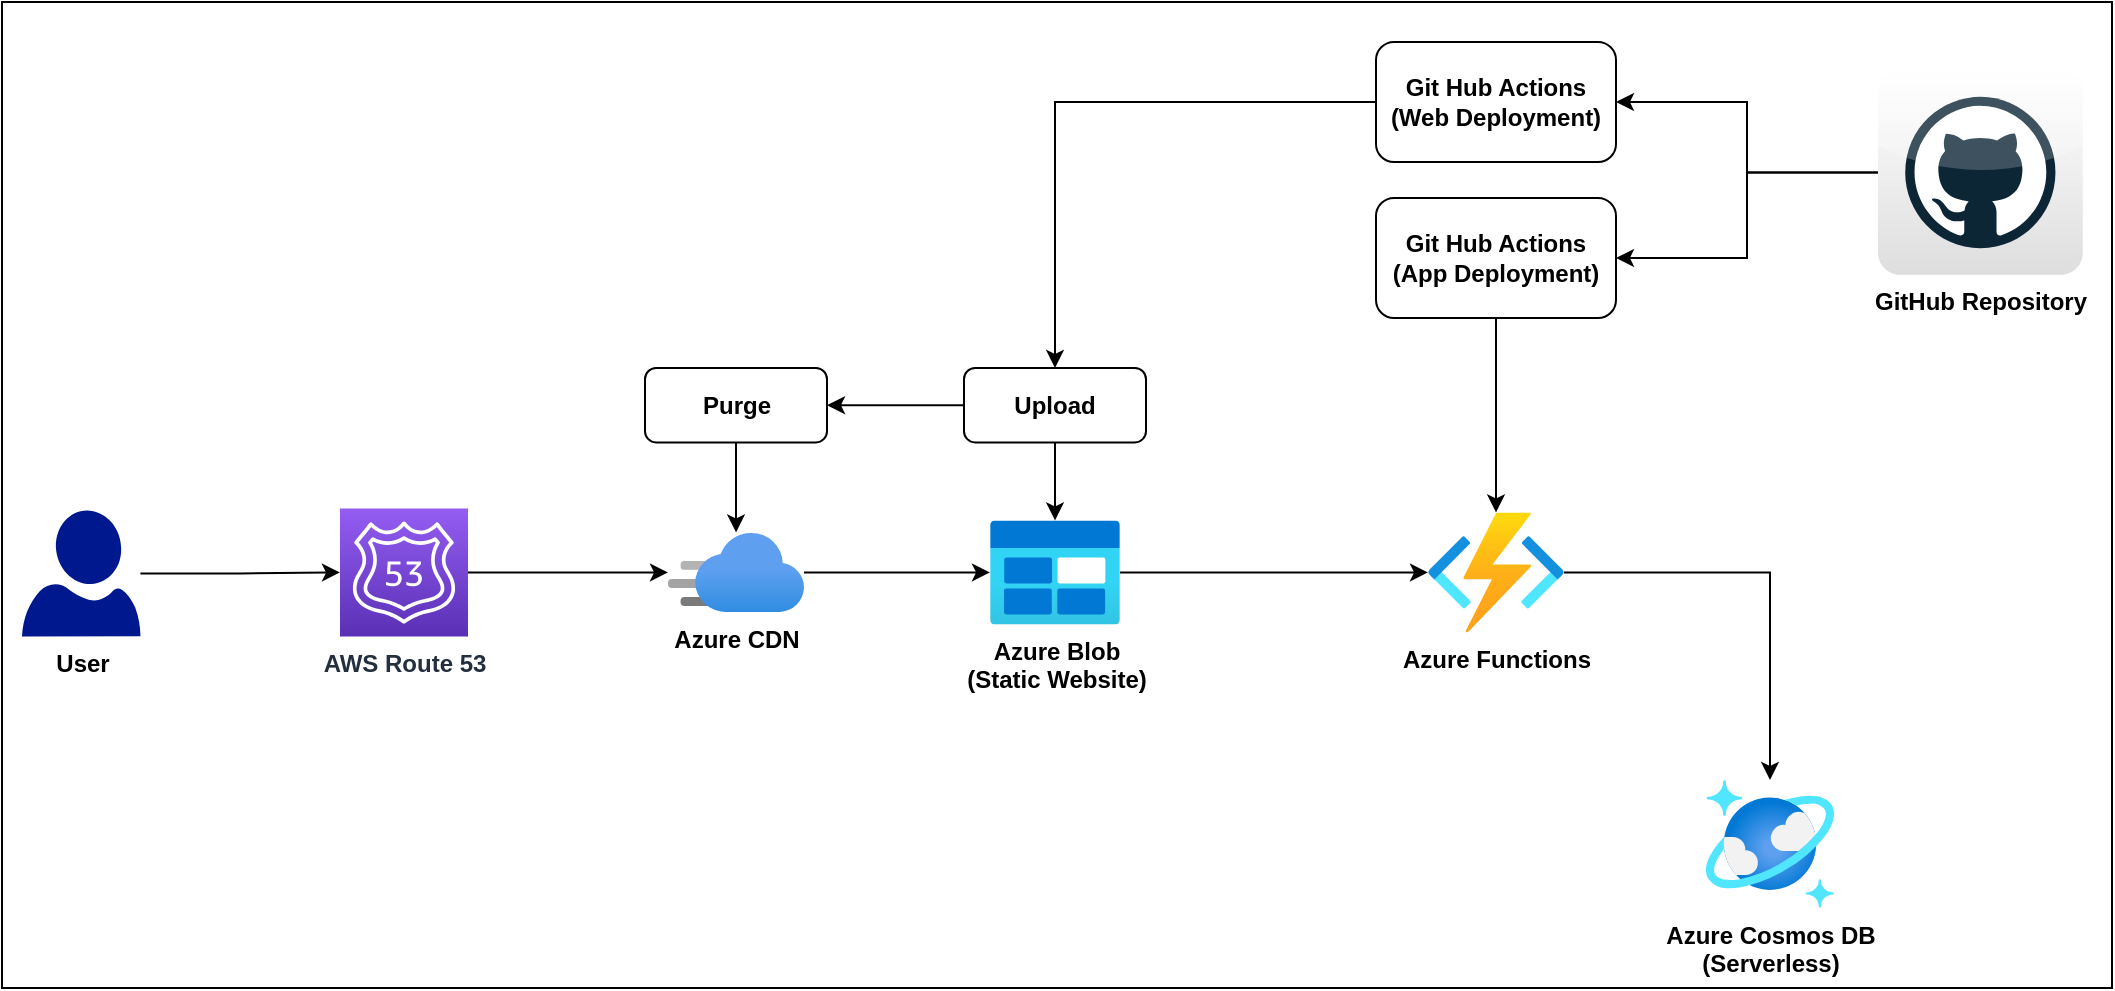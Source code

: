 <mxfile version="14.6.0" type="device"><diagram id="8DMIW5S09cOV9WylQCyK" name="Page-1"><mxGraphModel dx="1822" dy="737" grid="0" gridSize="10" guides="1" tooltips="1" connect="1" arrows="1" fold="1" page="0" pageScale="1" pageWidth="850" pageHeight="1100" math="0" shadow="0"><root><mxCell id="0"/><mxCell id="1" parent="0"/><mxCell id="9lUDA8o20nKfaAv1gqz3-32" value="" style="rounded=0;whiteSpace=wrap;html=1;" vertex="1" parent="1"><mxGeometry x="-208" y="100" width="1055" height="493" as="geometry"/></mxCell><mxCell id="9lUDA8o20nKfaAv1gqz3-8" style="edgeStyle=orthogonalEdgeStyle;rounded=0;orthogonalLoop=1;jettySize=auto;html=1;fontStyle=1;startArrow=none;startFill=0;" edge="1" parent="1" source="9lUDA8o20nKfaAv1gqz3-2" target="9lUDA8o20nKfaAv1gqz3-5"><mxGeometry relative="1" as="geometry"/></mxCell><mxCell id="9lUDA8o20nKfaAv1gqz3-2" value="Azure CDN" style="aspect=fixed;html=1;points=[];align=center;image;fontSize=12;image=img/lib/azure2/app_services/CDN_Profiles.svg;fontStyle=1" vertex="1" parent="1"><mxGeometry x="125" y="365.2" width="68" height="40" as="geometry"/></mxCell><mxCell id="9lUDA8o20nKfaAv1gqz3-25" style="edgeStyle=orthogonalEdgeStyle;rounded=0;orthogonalLoop=1;jettySize=auto;html=1;startArrow=none;startFill=0;" edge="1" parent="1" source="9lUDA8o20nKfaAv1gqz3-3" target="9lUDA8o20nKfaAv1gqz3-4"><mxGeometry relative="1" as="geometry"/></mxCell><mxCell id="9lUDA8o20nKfaAv1gqz3-3" value="Azure Functions" style="aspect=fixed;html=1;points=[];align=center;image;fontSize=12;image=img/lib/azure2/compute/Function_Apps.svg;fontStyle=1" vertex="1" parent="1"><mxGeometry x="505" y="355.2" width="68" height="60" as="geometry"/></mxCell><mxCell id="9lUDA8o20nKfaAv1gqz3-4" value="Azure Cosmos DB &lt;br&gt;(Serverless)" style="aspect=fixed;html=1;points=[];align=center;image;fontSize=12;image=img/lib/azure2/databases/Azure_Cosmos_DB.svg;fontStyle=1" vertex="1" parent="1"><mxGeometry x="644" y="489" width="64" height="64" as="geometry"/></mxCell><mxCell id="9lUDA8o20nKfaAv1gqz3-24" style="edgeStyle=orthogonalEdgeStyle;rounded=0;orthogonalLoop=1;jettySize=auto;html=1;startArrow=none;startFill=0;" edge="1" parent="1" source="9lUDA8o20nKfaAv1gqz3-5" target="9lUDA8o20nKfaAv1gqz3-3"><mxGeometry relative="1" as="geometry"/></mxCell><mxCell id="9lUDA8o20nKfaAv1gqz3-5" value="Azure Blob&lt;br&gt;(Static Website)" style="aspect=fixed;html=1;points=[];align=center;image;fontSize=12;image=img/lib/azure2/general/Blob_Block.svg;fontStyle=1" vertex="1" parent="1"><mxGeometry x="286" y="359.2" width="65" height="52" as="geometry"/></mxCell><mxCell id="9lUDA8o20nKfaAv1gqz3-7" style="edgeStyle=orthogonalEdgeStyle;rounded=0;orthogonalLoop=1;jettySize=auto;html=1;fontStyle=1;startArrow=none;startFill=0;" edge="1" parent="1" source="9lUDA8o20nKfaAv1gqz3-6" target="9lUDA8o20nKfaAv1gqz3-2"><mxGeometry relative="1" as="geometry"/></mxCell><mxCell id="9lUDA8o20nKfaAv1gqz3-6" value="AWS Route 53" style="points=[[0,0,0],[0.25,0,0],[0.5,0,0],[0.75,0,0],[1,0,0],[0,1,0],[0.25,1,0],[0.5,1,0],[0.75,1,0],[1,1,0],[0,0.25,0],[0,0.5,0],[0,0.75,0],[1,0.25,0],[1,0.5,0],[1,0.75,0]];outlineConnect=0;fontColor=#232F3E;gradientColor=#945DF2;gradientDirection=north;fillColor=#5A30B5;strokeColor=#ffffff;dashed=0;verticalLabelPosition=bottom;verticalAlign=top;align=center;html=1;fontSize=12;fontStyle=1;aspect=fixed;shape=mxgraph.aws4.resourceIcon;resIcon=mxgraph.aws4.route_53;" vertex="1" parent="1"><mxGeometry x="-39" y="353.2" width="64" height="64" as="geometry"/></mxCell><mxCell id="9lUDA8o20nKfaAv1gqz3-13" style="edgeStyle=orthogonalEdgeStyle;rounded=0;orthogonalLoop=1;jettySize=auto;html=1;" edge="1" parent="1" source="9lUDA8o20nKfaAv1gqz3-11" target="9lUDA8o20nKfaAv1gqz3-12"><mxGeometry relative="1" as="geometry"/></mxCell><mxCell id="9lUDA8o20nKfaAv1gqz3-30" style="edgeStyle=orthogonalEdgeStyle;rounded=0;orthogonalLoop=1;jettySize=auto;html=1;entryX=1;entryY=0.5;entryDx=0;entryDy=0;startArrow=none;startFill=0;" edge="1" parent="1" source="9lUDA8o20nKfaAv1gqz3-11" target="9lUDA8o20nKfaAv1gqz3-29"><mxGeometry relative="1" as="geometry"/></mxCell><mxCell id="9lUDA8o20nKfaAv1gqz3-11" value="GitHub Repository" style="dashed=0;outlineConnect=0;html=1;align=center;labelPosition=center;verticalLabelPosition=bottom;verticalAlign=top;shape=mxgraph.webicons.github;gradientColor=#DFDEDE;fontStyle=1" vertex="1" parent="1"><mxGeometry x="730" y="134" width="102.4" height="102.4" as="geometry"/></mxCell><mxCell id="9lUDA8o20nKfaAv1gqz3-19" style="edgeStyle=orthogonalEdgeStyle;rounded=0;orthogonalLoop=1;jettySize=auto;html=1;" edge="1" parent="1" source="9lUDA8o20nKfaAv1gqz3-12" target="9lUDA8o20nKfaAv1gqz3-16"><mxGeometry relative="1" as="geometry"/></mxCell><mxCell id="9lUDA8o20nKfaAv1gqz3-12" value="&lt;b&gt;Git Hub Actions&lt;br&gt;(Web Deployment)&lt;br&gt;&lt;/b&gt;" style="rounded=1;whiteSpace=wrap;html=1;" vertex="1" parent="1"><mxGeometry x="479" y="120" width="120" height="60" as="geometry"/></mxCell><mxCell id="9lUDA8o20nKfaAv1gqz3-21" style="edgeStyle=orthogonalEdgeStyle;rounded=0;orthogonalLoop=1;jettySize=auto;html=1;" edge="1" parent="1" source="9lUDA8o20nKfaAv1gqz3-16" target="9lUDA8o20nKfaAv1gqz3-5"><mxGeometry relative="1" as="geometry"/></mxCell><mxCell id="9lUDA8o20nKfaAv1gqz3-22" style="edgeStyle=orthogonalEdgeStyle;rounded=0;orthogonalLoop=1;jettySize=auto;html=1;exitX=0;exitY=0.5;exitDx=0;exitDy=0;" edge="1" parent="1" source="9lUDA8o20nKfaAv1gqz3-16" target="9lUDA8o20nKfaAv1gqz3-18"><mxGeometry relative="1" as="geometry"/></mxCell><mxCell id="9lUDA8o20nKfaAv1gqz3-16" value="&lt;b&gt;Upload&lt;br&gt;&lt;/b&gt;" style="rounded=1;whiteSpace=wrap;html=1;" vertex="1" parent="1"><mxGeometry x="273" y="283" width="91" height="37.2" as="geometry"/></mxCell><mxCell id="9lUDA8o20nKfaAv1gqz3-23" style="edgeStyle=orthogonalEdgeStyle;rounded=0;orthogonalLoop=1;jettySize=auto;html=1;" edge="1" parent="1" source="9lUDA8o20nKfaAv1gqz3-18" target="9lUDA8o20nKfaAv1gqz3-2"><mxGeometry relative="1" as="geometry"/></mxCell><mxCell id="9lUDA8o20nKfaAv1gqz3-18" value="&lt;b&gt;Purge&lt;br&gt;&lt;/b&gt;" style="rounded=1;whiteSpace=wrap;html=1;" vertex="1" parent="1"><mxGeometry x="113.5" y="283" width="91" height="37.2" as="geometry"/></mxCell><mxCell id="9lUDA8o20nKfaAv1gqz3-28" style="edgeStyle=orthogonalEdgeStyle;rounded=0;orthogonalLoop=1;jettySize=auto;html=1;startArrow=none;startFill=0;" edge="1" parent="1" source="9lUDA8o20nKfaAv1gqz3-27" target="9lUDA8o20nKfaAv1gqz3-6"><mxGeometry relative="1" as="geometry"/></mxCell><mxCell id="9lUDA8o20nKfaAv1gqz3-27" value="&lt;b&gt;User&lt;/b&gt;" style="aspect=fixed;pointerEvents=1;shadow=0;dashed=0;html=1;strokeColor=none;labelPosition=center;verticalLabelPosition=bottom;verticalAlign=top;align=center;fillColor=#00188D;shape=mxgraph.azure.user" vertex="1" parent="1"><mxGeometry x="-198" y="354.2" width="59.22" height="63" as="geometry"/></mxCell><mxCell id="9lUDA8o20nKfaAv1gqz3-31" style="edgeStyle=orthogonalEdgeStyle;rounded=0;orthogonalLoop=1;jettySize=auto;html=1;startArrow=none;startFill=0;" edge="1" parent="1" source="9lUDA8o20nKfaAv1gqz3-29" target="9lUDA8o20nKfaAv1gqz3-3"><mxGeometry relative="1" as="geometry"/></mxCell><mxCell id="9lUDA8o20nKfaAv1gqz3-29" value="&lt;b&gt;Git Hub Actions&lt;br&gt;(App Deployment)&lt;br&gt;&lt;/b&gt;" style="rounded=1;whiteSpace=wrap;html=1;" vertex="1" parent="1"><mxGeometry x="479" y="198" width="120" height="60" as="geometry"/></mxCell></root></mxGraphModel></diagram></mxfile>